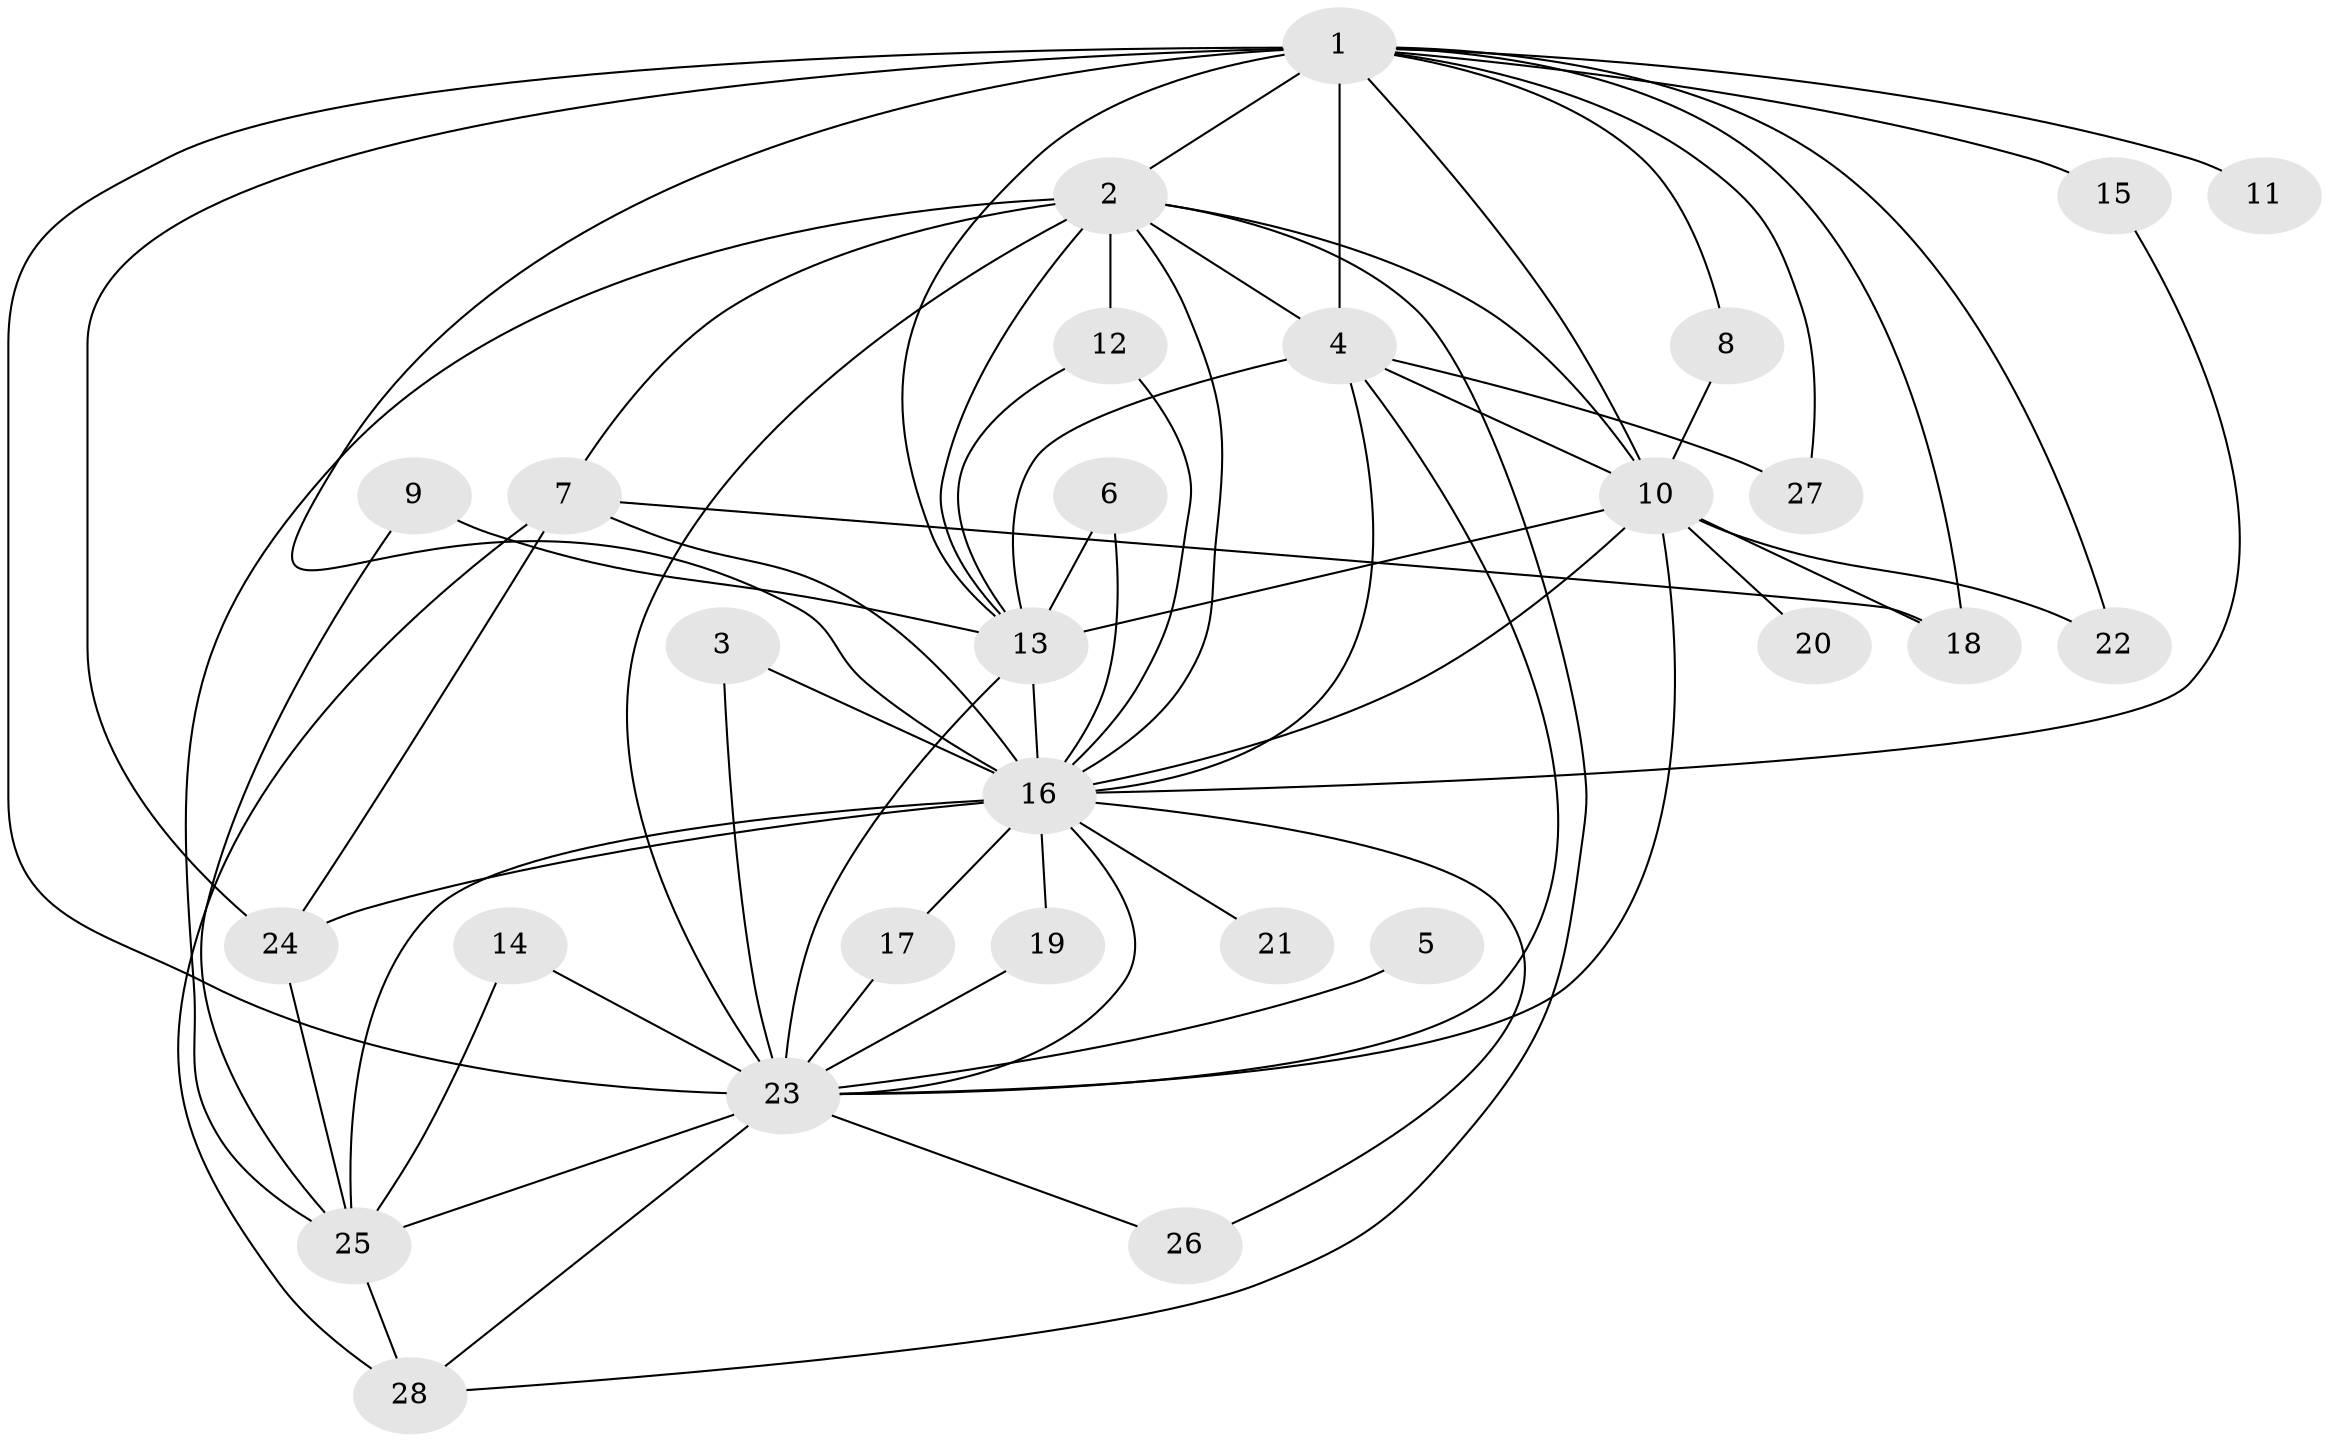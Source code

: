 // original degree distribution, {10: 0.017857142857142856, 12: 0.017857142857142856, 23: 0.017857142857142856, 15: 0.017857142857142856, 17: 0.03571428571428571, 16: 0.03571428571428571, 20: 0.017857142857142856, 14: 0.017857142857142856, 2: 0.6071428571428571, 3: 0.16071428571428573, 4: 0.017857142857142856, 8: 0.017857142857142856, 7: 0.017857142857142856}
// Generated by graph-tools (version 1.1) at 2025/01/03/09/25 03:01:31]
// undirected, 28 vertices, 66 edges
graph export_dot {
graph [start="1"]
  node [color=gray90,style=filled];
  1;
  2;
  3;
  4;
  5;
  6;
  7;
  8;
  9;
  10;
  11;
  12;
  13;
  14;
  15;
  16;
  17;
  18;
  19;
  20;
  21;
  22;
  23;
  24;
  25;
  26;
  27;
  28;
  1 -- 2 [weight=4.0];
  1 -- 4 [weight=3.0];
  1 -- 8 [weight=1.0];
  1 -- 10 [weight=2.0];
  1 -- 11 [weight=2.0];
  1 -- 13 [weight=4.0];
  1 -- 15 [weight=2.0];
  1 -- 16 [weight=2.0];
  1 -- 18 [weight=1.0];
  1 -- 22 [weight=1.0];
  1 -- 23 [weight=2.0];
  1 -- 24 [weight=1.0];
  1 -- 27 [weight=2.0];
  2 -- 4 [weight=2.0];
  2 -- 7 [weight=2.0];
  2 -- 10 [weight=4.0];
  2 -- 12 [weight=2.0];
  2 -- 13 [weight=5.0];
  2 -- 16 [weight=2.0];
  2 -- 23 [weight=3.0];
  2 -- 25 [weight=2.0];
  2 -- 28 [weight=1.0];
  3 -- 16 [weight=1.0];
  3 -- 23 [weight=1.0];
  4 -- 10 [weight=1.0];
  4 -- 13 [weight=3.0];
  4 -- 16 [weight=1.0];
  4 -- 23 [weight=1.0];
  4 -- 27 [weight=1.0];
  5 -- 23 [weight=1.0];
  6 -- 13 [weight=1.0];
  6 -- 16 [weight=1.0];
  7 -- 16 [weight=1.0];
  7 -- 18 [weight=2.0];
  7 -- 24 [weight=1.0];
  7 -- 28 [weight=1.0];
  8 -- 10 [weight=1.0];
  9 -- 13 [weight=1.0];
  9 -- 25 [weight=1.0];
  10 -- 13 [weight=3.0];
  10 -- 16 [weight=1.0];
  10 -- 18 [weight=1.0];
  10 -- 20 [weight=1.0];
  10 -- 22 [weight=1.0];
  10 -- 23 [weight=1.0];
  12 -- 13 [weight=1.0];
  12 -- 16 [weight=1.0];
  13 -- 16 [weight=4.0];
  13 -- 23 [weight=3.0];
  14 -- 23 [weight=1.0];
  14 -- 25 [weight=1.0];
  15 -- 16 [weight=1.0];
  16 -- 17 [weight=1.0];
  16 -- 19 [weight=1.0];
  16 -- 21 [weight=1.0];
  16 -- 23 [weight=1.0];
  16 -- 24 [weight=1.0];
  16 -- 25 [weight=1.0];
  16 -- 26 [weight=1.0];
  17 -- 23 [weight=1.0];
  19 -- 23 [weight=1.0];
  23 -- 25 [weight=1.0];
  23 -- 26 [weight=1.0];
  23 -- 28 [weight=1.0];
  24 -- 25 [weight=1.0];
  25 -- 28 [weight=1.0];
}
